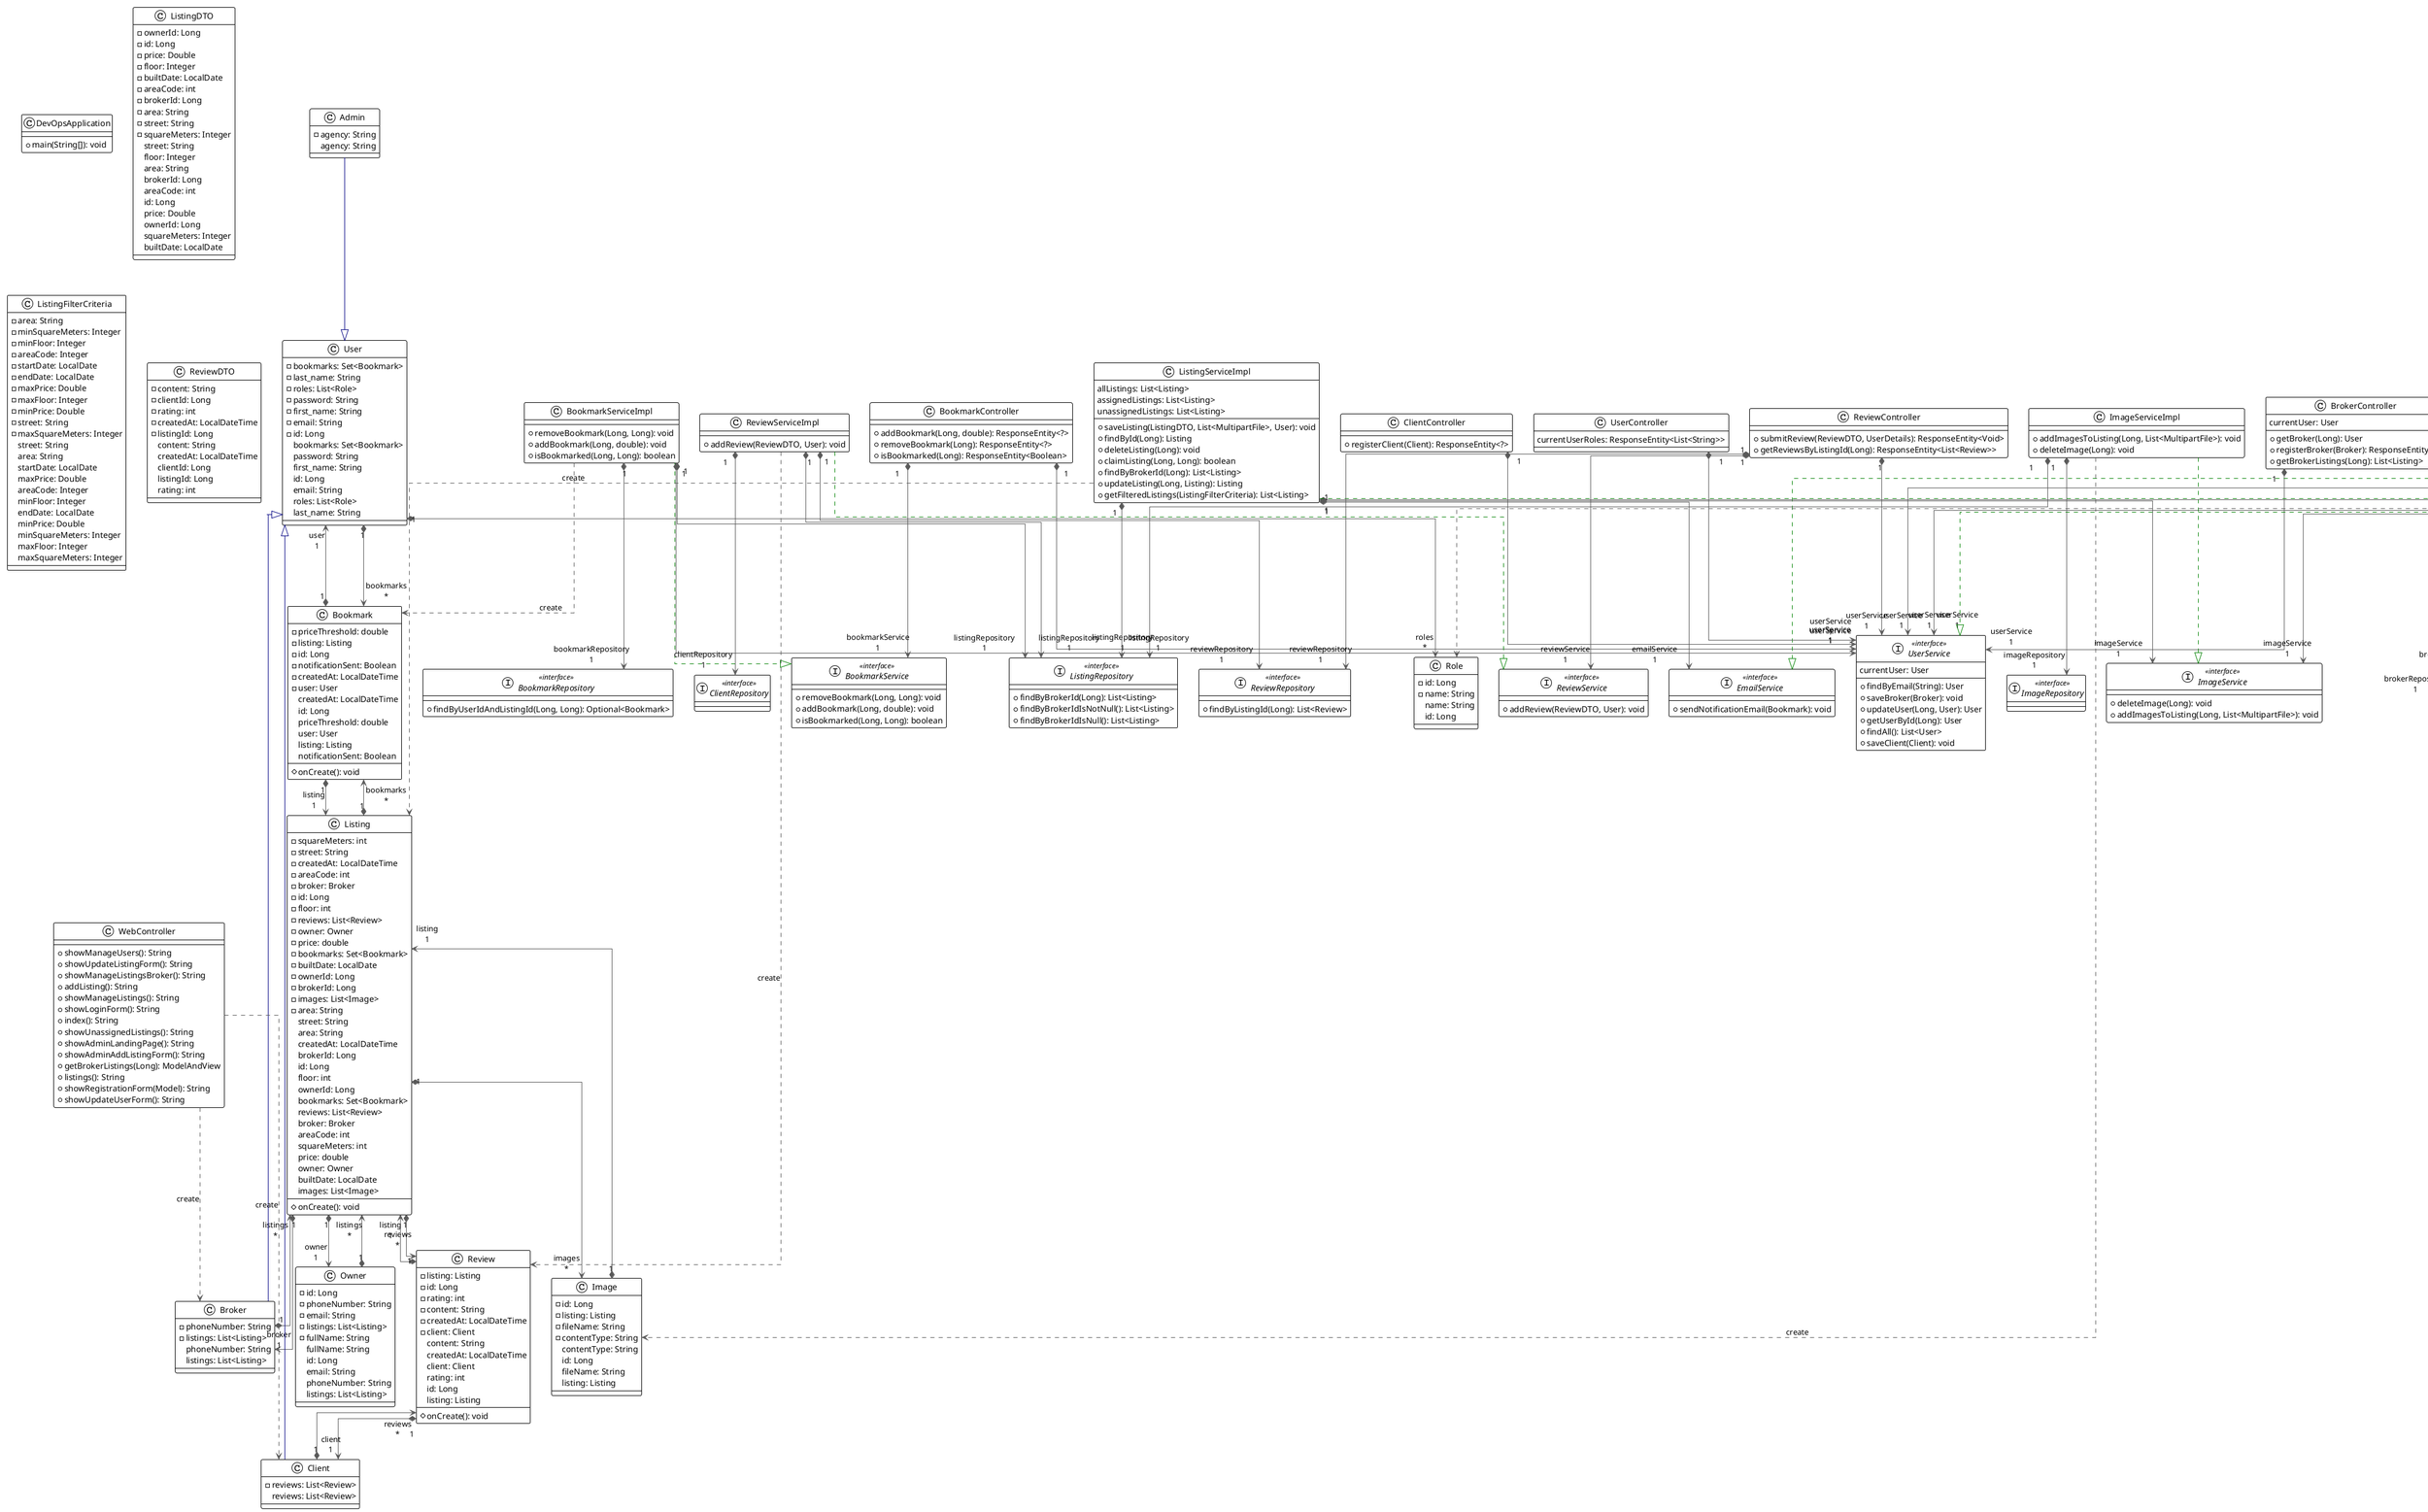 @startuml

!theme plain
top to bottom direction
skinparam linetype ortho

class Admin {
  - agency: String
   agency: String
}
class AdminController {
  + updateUser(Long, Listing): ResponseEntity<Listing>
  + getUser(Long): ResponseEntity<User>
  + updateUser(Long, User): ResponseEntity<User>
  + deleteUser(Long): ResponseEntity<?>
   allUsers: List<User>
   roles: ResponseEntity<List<Role>>
}
interface AdminService << interface >> {
  + findById(Long): User
  + deleteUser(Long): void
}
class AdminServiceImpl {
  + findById(Long): User
  + deleteUser(Long): void
}
class Bookmark {
  - priceThreshold: double
  - listing: Listing
  - id: Long
  - notificationSent: Boolean
  - createdAt: LocalDateTime
  - user: User
  # onCreate(): void
   createdAt: LocalDateTime
   id: Long
   priceThreshold: double
   user: User
   listing: Listing
   notificationSent: Boolean
}
class BookmarkController {
  + addBookmark(Long, double): ResponseEntity<?>
  + removeBookmark(Long): ResponseEntity<?>
  + isBookmarked(Long): ResponseEntity<Boolean>
}
interface BookmarkRepository << interface >> {
  + findByUserIdAndListingId(Long, Long): Optional<Bookmark>
}
interface BookmarkService << interface >> {
  + removeBookmark(Long, Long): void
  + addBookmark(Long, double): void
  + isBookmarked(Long, Long): boolean
}
class BookmarkServiceImpl {
  + removeBookmark(Long, Long): void
  + addBookmark(Long, double): void
  + isBookmarked(Long, Long): boolean
}
class Broker {
  - phoneNumber: String
  - listings: List<Listing>
   phoneNumber: String
   listings: List<Listing>
}
class BrokerController {
  + getBroker(Long): User
  + registerBroker(Broker): ResponseEntity<?>
  + getBrokerListings(Long): List<Listing>
   currentUser: User
}
interface BrokerRepository << interface >>
interface BrokerService << interface >> {
  + findById(Long): Broker
}
class BrokerServiceImpl {
  + findById(Long): Broker
}
class Client {
  - reviews: List<Review>
   reviews: List<Review>
}
class ClientController {
  + registerClient(Client): ResponseEntity<?>
}
interface ClientRepository << interface >>
class CustomUserDetailsServiceImpl {
  - getAuthorities(User): Collection<GrantedAuthority>
  + loadUserByUsername(String): UserDetails
}
class DevOpsApplication {
  + main(String[]): void
}
interface EmailService << interface >> {
  + sendNotificationEmail(Bookmark): void
}
class EmailServiceImpl {
  + sendNotificationEmail(Bookmark): void
}
class Image {
  - id: Long
  - listing: Listing
  - fileName: String
  - contentType: String
   contentType: String
   id: Long
   fileName: String
   listing: Listing
}
class ImageController {
  + deleteImage(Long): void
  + uploadImages(Long, List<MultipartFile>): ResponseEntity<String>
}
interface ImageRepository << interface >>
interface ImageService << interface >> {
  + deleteImage(Long): void
  + addImagesToListing(Long, List<MultipartFile>): void
}
class ImageServiceImpl {
  + addImagesToListing(Long, List<MultipartFile>): void
  + deleteImage(Long): void
}
class Listing {
  - squareMeters: int
  - street: String
  - createdAt: LocalDateTime
  - areaCode: int
  - broker: Broker
  - id: Long
  - floor: int
  - reviews: List<Review>
  - owner: Owner
  - price: double
  - bookmarks: Set<Bookmark>
  - builtDate: LocalDate
  - ownerId: Long
  - brokerId: Long
  - images: List<Image>
  - area: String
  # onCreate(): void
   street: String
   area: String
   createdAt: LocalDateTime
   brokerId: Long
   id: Long
   floor: int
   ownerId: Long
   bookmarks: Set<Bookmark>
   reviews: List<Review>
   broker: Broker
   areaCode: int
   squareMeters: int
   price: double
   owner: Owner
   builtDate: LocalDate
   images: List<Image>
}
class ListingController {
  + createListing(ListingDTO, List<MultipartFile>, UserDetails): ResponseEntity<String>
  + claimListing(Long, Long): ResponseEntity<String>
  + getFilteredListings(ListingFilterCriteria): List<Listing>
  + getListingByBrokerId(Long): List<Listing>
  + getListing(Long): Listing
  + deleteListing(Long): ResponseEntity<?>
   allListings: List<Listing>
   assignedListings: List<Listing>
   unassignedListings: List<Listing>
}
class ListingDTO {
  - ownerId: Long
  - id: Long
  - price: Double
  - floor: Integer
  - builtDate: LocalDate
  - areaCode: int
  - brokerId: Long
  - area: String
  - street: String
  - squareMeters: Integer
   street: String
   floor: Integer
   area: String
   brokerId: Long
   areaCode: int
   id: Long
   price: Double
   ownerId: Long
   squareMeters: Integer
   builtDate: LocalDate
}
class ListingFilterCriteria {
  - area: String
  - minSquareMeters: Integer
  - minFloor: Integer
  - areaCode: Integer
  - startDate: LocalDate
  - endDate: LocalDate
  - maxPrice: Double
  - maxFloor: Integer
  - minPrice: Double
  - street: String
  - maxSquareMeters: Integer
   street: String
   area: String
   startDate: LocalDate
   maxPrice: Double
   areaCode: Integer
   minFloor: Integer
   endDate: LocalDate
   minPrice: Double
   minSquareMeters: Integer
   maxFloor: Integer
   maxSquareMeters: Integer
}
interface ListingRepository << interface >> {
  + findByBrokerId(Long): List<Listing>
  + findByBrokerIdIsNotNull(): List<Listing>
  + findByBrokerIdIsNull(): List<Listing>
}
interface ListingService << interface >> {
  + findByBrokerId(Long): List<Listing>
  + claimListing(Long, Long): boolean
  + saveListing(ListingDTO, List<MultipartFile>, User): void
  + deleteListing(Long): void
  + findById(Long): Listing
  + updateListing(Long, Listing): Listing
  + getFilteredListings(ListingFilterCriteria): List<Listing>
   allListings: List<Listing>
   assignedListings: List<Listing>
   unassignedListings: List<Listing>
}
class ListingServiceImpl {
  + saveListing(ListingDTO, List<MultipartFile>, User): void
  + findById(Long): Listing
  + deleteListing(Long): void
  + claimListing(Long, Long): boolean
  + findByBrokerId(Long): List<Listing>
  + updateListing(Long, Listing): Listing
  + getFilteredListings(ListingFilterCriteria): List<Listing>
   allListings: List<Listing>
   assignedListings: List<Listing>
   unassignedListings: List<Listing>
}
class Owner {
  - id: Long
  - phoneNumber: String
  - email: String
  - listings: List<Listing>
  - fullName: String
   fullName: String
   id: Long
   email: String
   phoneNumber: String
   listings: List<Listing>
}
class OwnerController {
  + getOwner(Long): ResponseEntity<Owner>
  + addOwner(Owner): ResponseEntity<Owner>
   allOwners: List<Owner>
}
interface OwnerRepository << interface >>
interface OwnerService << interface >> {
  + addOwner(Owner): Owner
  + findOwnerById(Long): Owner
   allOwners: List<Owner>
}
class OwnerServiceImpl {
  + addOwner(Owner): Owner
  + findOwnerById(Long): Owner
   allOwners: List<Owner>
}
class Review {
  - listing: Listing
  - id: Long
  - rating: int
  - content: String
  - createdAt: LocalDateTime
  - client: Client
  # onCreate(): void
   content: String
   createdAt: LocalDateTime
   client: Client
   rating: int
   id: Long
   listing: Listing
}
class ReviewController {
  + submitReview(ReviewDTO, UserDetails): ResponseEntity<Void>
  + getReviewsByListingId(Long): ResponseEntity<List<Review>>
}
class ReviewDTO {
  - content: String
  - clientId: Long
  - rating: int
  - createdAt: LocalDateTime
  - listingId: Long
   content: String
   createdAt: LocalDateTime
   clientId: Long
   listingId: Long
   rating: int
}
interface ReviewRepository << interface >> {
  + findByListingId(Long): List<Review>
}
interface ReviewService << interface >> {
  + addReview(ReviewDTO, User): void
}
class ReviewServiceImpl {
  + addReview(ReviewDTO, User): void
}
class Role {
  - id: Long
  - name: String
   name: String
   id: Long
}
class RoleInitializer {
  + init(): void
  - createRoleIfNotFound(String): void
}
interface RoleRepository << interface >> {
  + findByName(String): Optional<Role>
}
interface RoleService << interface >> {
   allRoles: List<Role>
}
class RoleServiceImpl {
   allRoles: List<Role>
}
class User {
  - bookmarks: Set<Bookmark>
  - last_name: String
  - roles: List<Role>
  - password: String
  - first_name: String
  - email: String
  - id: Long
   bookmarks: Set<Bookmark>
   password: String
   first_name: String
   id: Long
   email: String
   roles: List<Role>
   last_name: String
}
class UserController {
   currentUserRoles: ResponseEntity<List<String>>
}
interface UserRepository << interface >> {
  + findByEmail(String): Optional<User>
}
interface UserService << interface >> {
  + findByEmail(String): User
  + saveBroker(Broker): void
  + updateUser(Long, User): User
  + getUserById(Long): User
  + findAll(): List<User>
  + saveClient(Client): void
   currentUser: User
}
class UserServiceImpl {
  + findByEmail(String): User
  + saveBroker(Broker): void
  + getUserById(Long): User
  + findAll(): List<User>
  + updateUser(Long, User): User
  + saveClient(Client): void
   currentUser: User
}
class WebController {
  + showManageUsers(): String
  + showUpdateListingForm(): String
  + showManageListingsBroker(): String
  + addListing(): String
  + showManageListings(): String
  + showLoginForm(): String
  + index(): String
  + showUnassignedListings(): String
  + showAdminLandingPage(): String
  + showAdminAddListingForm(): String
  + getBrokerListings(Long): ModelAndView
  + listings(): String
  + showRegistrationForm(Model): String
  + showUpdateUserForm(): String
}
class WebSecurityConfig {
  # securityFilterChain(HttpSecurity): SecurityFilterChain
  ~ customUserDetailsServiceImpl(): CustomUserDetailsServiceImpl
  + passwordEncoder(): PasswordEncoder
}

Admin                         -[#000082,plain]-^  User                         
AdminController              "1" *-[#595959,plain]-> "adminService\n1" AdminService                 
AdminController              "1" *-[#595959,plain]-> "listingService\n1" ListingService               
AdminController              "1" *-[#595959,plain]-> "roleService\n1" RoleService                  
AdminController              "1" *-[#595959,plain]-> "userService\n1" UserService                  
AdminServiceImpl              -[#008200,dashed]-^  AdminService                 
AdminServiceImpl             "1" *-[#595959,plain]-> "userRepository\n1" UserRepository               
Bookmark                     "1" *-[#595959,plain]-> "listing\n1" Listing                      
Bookmark                     "1" *-[#595959,plain]-> "user\n1" User                         
BookmarkController           "1" *-[#595959,plain]-> "bookmarkService\n1" BookmarkService              
BookmarkController           "1" *-[#595959,plain]-> "userService\n1" UserService                  
BookmarkServiceImpl           -[#595959,dashed]->  Bookmark                     : "«create»"
BookmarkServiceImpl          "1" *-[#595959,plain]-> "bookmarkRepository\n1" BookmarkRepository           
BookmarkServiceImpl           -[#008200,dashed]-^  BookmarkService              
BookmarkServiceImpl          "1" *-[#595959,plain]-> "listingRepository\n1" ListingRepository            
BookmarkServiceImpl          "1" *-[#595959,plain]-> "userService\n1" UserService                  
Broker                       "1" *-[#595959,plain]-> "listings\n*" Listing                      
Broker                        -[#000082,plain]-^  User                         
BrokerController             "1" *-[#595959,plain]-> "listingService\n1" ListingService               
BrokerController             "1" *-[#595959,plain]-> "userService\n1" UserService                  
BrokerServiceImpl            "1" *-[#595959,plain]-> "brokerRepository\n1" BrokerRepository             
BrokerServiceImpl             -[#008200,dashed]-^  BrokerService                
Client                       "1" *-[#595959,plain]-> "reviews\n*" Review                       
Client                        -[#000082,plain]-^  User                         
ClientController             "1" *-[#595959,plain]-> "userService\n1" UserService                  
CustomUserDetailsServiceImpl "1" *-[#595959,plain]-> "userRepository\n1" UserRepository               
EmailServiceImpl              -[#008200,dashed]-^  EmailService                 
EmailServiceImpl             "1" *-[#595959,plain]-> "userRepository\n1" UserRepository               
Image                        "1" *-[#595959,plain]-> "listing\n1" Listing                      
ImageController              "1" *-[#595959,plain]-> "imageService\n1" ImageService                 
ImageServiceImpl              -[#595959,dashed]->  Image                        : "«create»"
ImageServiceImpl             "1" *-[#595959,plain]-> "imageRepository\n1" ImageRepository              
ImageServiceImpl              -[#008200,dashed]-^  ImageService                 
ImageServiceImpl             "1" *-[#595959,plain]-> "listingRepository\n1" ListingRepository            
Listing                      "1" *-[#595959,plain]-> "bookmarks\n*" Bookmark                     
Listing                      "1" *-[#595959,plain]-> "broker\n1" Broker                       
Listing                      "1" *-[#595959,plain]-> "images\n*" Image                        
Listing                      "1" *-[#595959,plain]-> "owner\n1" Owner                        
Listing                      "1" *-[#595959,plain]-> "reviews\n*" Review                       
ListingController            "1" *-[#595959,plain]-> "listingService\n1" ListingService               
ListingController            "1" *-[#595959,plain]-> "userService\n1" UserService                  
ListingServiceImpl           "1" *-[#595959,plain]-> "brokerRepository\n1" BrokerRepository             
ListingServiceImpl           "1" *-[#595959,plain]-> "emailService\n1" EmailService                 
ListingServiceImpl           "1" *-[#595959,plain]-> "imageService\n1" ImageService                 
ListingServiceImpl            -[#595959,dashed]->  Listing                      : "«create»"
ListingServiceImpl           "1" *-[#595959,plain]-> "listingRepository\n1" ListingRepository            
ListingServiceImpl            -[#008200,dashed]-^  ListingService               
Owner                        "1" *-[#595959,plain]-> "listings\n*" Listing                      
OwnerController              "1" *-[#595959,plain]-> "ownerService\n1" OwnerService                 
OwnerServiceImpl             "1" *-[#595959,plain]-> "ownerRepository\n1" OwnerRepository              
OwnerServiceImpl              -[#008200,dashed]-^  OwnerService                 
Review                       "1" *-[#595959,plain]-> "client\n1" Client                       
Review                       "1" *-[#595959,plain]-> "listing\n1" Listing                      
ReviewController             "1" *-[#595959,plain]-> "reviewRepository\n1" ReviewRepository             
ReviewController             "1" *-[#595959,plain]-> "reviewService\n1" ReviewService                
ReviewController             "1" *-[#595959,plain]-> "userService\n1" UserService                  
ReviewServiceImpl            "1" *-[#595959,plain]-> "clientRepository\n1" ClientRepository             
ReviewServiceImpl            "1" *-[#595959,plain]-> "listingRepository\n1" ListingRepository            
ReviewServiceImpl             -[#595959,dashed]->  Review                       : "«create»"
ReviewServiceImpl            "1" *-[#595959,plain]-> "reviewRepository\n1" ReviewRepository             
ReviewServiceImpl             -[#008200,dashed]-^  ReviewService                
RoleInitializer               -[#595959,dashed]->  Role                         : "«create»"
RoleInitializer              "1" *-[#595959,plain]-> "roleRepository\n1" RoleRepository               
RoleServiceImpl              "1" *-[#595959,plain]-> "roleRepository\n1" RoleRepository               
RoleServiceImpl               -[#008200,dashed]-^  RoleService                  
User                         "1" *-[#595959,plain]-> "bookmarks\n*" Bookmark                     
User                         "1" *-[#595959,plain]-> "roles\n*" Role                         
UserController               "1" *-[#595959,plain]-> "userService\n1" UserService                  
UserServiceImpl              "1" *-[#595959,plain]-> "roleRepository\n1" RoleRepository               
UserServiceImpl              "1" *-[#595959,plain]-> "userRepository\n1" UserRepository               
UserServiceImpl               -[#008200,dashed]-^  UserService                  
WebController                 -[#595959,dashed]->  Broker                       : "«create»"
WebController                 -[#595959,dashed]->  Client                       : "«create»"
WebSecurityConfig             -[#595959,dashed]->  CustomUserDetailsServiceImpl : "«create»"
@enduml
